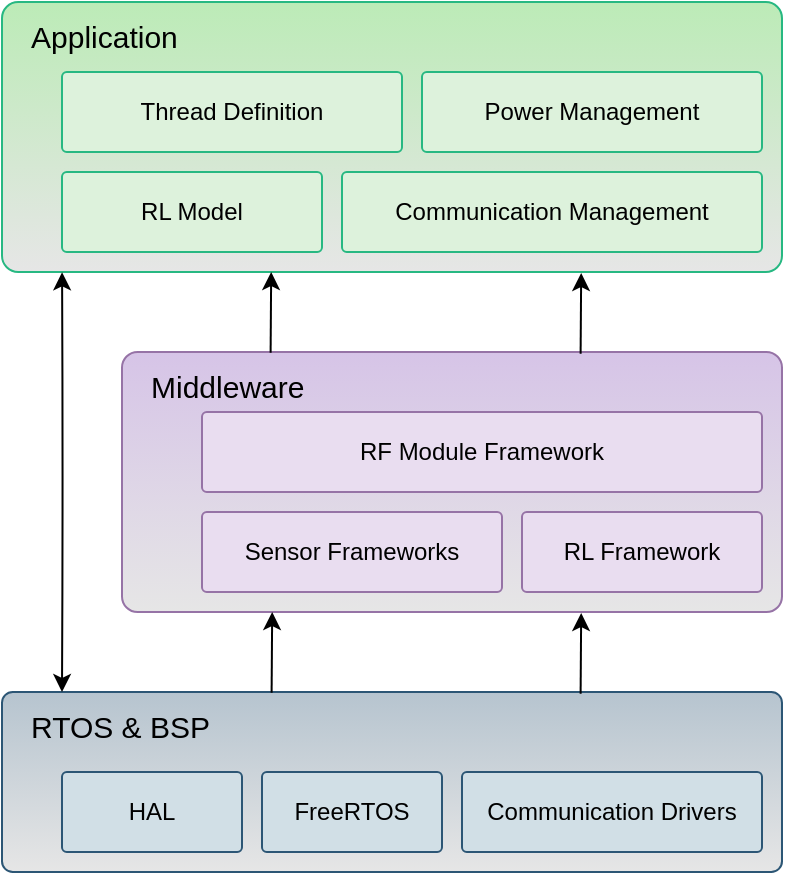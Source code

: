 <mxfile version="13.9.9" type="device"><diagram id="JygkwaSmxy1S2qTqlgNe" name="SW"><mxGraphModel dx="1086" dy="846" grid="1" gridSize="10" guides="1" tooltips="1" connect="1" arrows="1" fold="1" page="1" pageScale="1" pageWidth="4681" pageHeight="3300" math="0" shadow="0"><root><mxCell id="G-m_F_i8rc0qo_1IKgbm-0"/><mxCell id="G-m_F_i8rc0qo_1IKgbm-1" parent="G-m_F_i8rc0qo_1IKgbm-0"/><mxCell id="u2ZwE0kxELsVTHdAZA2R-0" value="&amp;nbsp; &amp;nbsp;Application" style="rounded=1;whiteSpace=wrap;html=1;align=left;verticalAlign=top;arcSize=6;fontSize=15;spacingTop=2;fillColor=#BCEBB7;strokeColor=#27B882;gradientColor=#E6E6E6;gradientDirection=south;" parent="G-m_F_i8rc0qo_1IKgbm-1" vertex="1"><mxGeometry x="510" y="485" width="390" height="135" as="geometry"/></mxCell><mxCell id="u2ZwE0kxELsVTHdAZA2R-2" value="&amp;nbsp; &amp;nbsp;Middleware" style="rounded=1;whiteSpace=wrap;html=1;align=left;verticalAlign=top;arcSize=6;fontSize=15;spacingTop=2;strokeColor=#9673a6;fillColor=#D6C4E7;gradientDirection=south;gradientColor=#E6E6E6;" parent="G-m_F_i8rc0qo_1IKgbm-1" vertex="1"><mxGeometry x="570" y="660" width="330" height="130" as="geometry"/></mxCell><mxCell id="u2ZwE0kxELsVTHdAZA2R-4" value="&amp;nbsp; &amp;nbsp;RTOS &amp;amp; BSP" style="rounded=1;whiteSpace=wrap;html=1;align=left;verticalAlign=top;arcSize=6;fontSize=15;strokeColor=#2C5675;spacingTop=2;fillColor=#B6C4CF;gradientColor=#E6E6E6;gradientDirection=south;" parent="G-m_F_i8rc0qo_1IKgbm-1" vertex="1"><mxGeometry x="510" y="830" width="390" height="90" as="geometry"/></mxCell><mxCell id="u2ZwE0kxELsVTHdAZA2R-6" value="Communication Drivers" style="rounded=1;whiteSpace=wrap;html=1;align=center;verticalAlign=middle;arcSize=6;strokeColor=#2C5675;fillColor=#D1DFE6;" parent="G-m_F_i8rc0qo_1IKgbm-1" vertex="1"><mxGeometry x="740" y="870" width="150" height="40" as="geometry"/></mxCell><mxCell id="u2ZwE0kxELsVTHdAZA2R-7" value="FreeRTOS" style="rounded=1;whiteSpace=wrap;html=1;align=center;verticalAlign=middle;arcSize=6;strokeColor=#2C5675;fillColor=#D1DFE6;" parent="G-m_F_i8rc0qo_1IKgbm-1" vertex="1"><mxGeometry x="640" y="870" width="90" height="40" as="geometry"/></mxCell><mxCell id="u2ZwE0kxELsVTHdAZA2R-8" value="&lt;font style=&quot;font-size: 12px&quot;&gt;Communication Management&lt;/font&gt;" style="rounded=1;whiteSpace=wrap;html=1;align=center;verticalAlign=middle;arcSize=6;strokeColor=#27B882;fillColor=#DDF2DC;" parent="G-m_F_i8rc0qo_1IKgbm-1" vertex="1"><mxGeometry x="680" y="570" width="210" height="40" as="geometry"/></mxCell><mxCell id="u2ZwE0kxELsVTHdAZA2R-10" value="RF Module Framework" style="rounded=1;whiteSpace=wrap;html=1;align=center;verticalAlign=middle;arcSize=6;strokeColor=#9673a6;fillColor=#E9DDF0;" parent="G-m_F_i8rc0qo_1IKgbm-1" vertex="1"><mxGeometry x="610" y="690" width="280" height="40" as="geometry"/></mxCell><mxCell id="u2ZwE0kxELsVTHdAZA2R-11" value="RL Framework" style="rounded=1;whiteSpace=wrap;html=1;align=center;verticalAlign=middle;arcSize=6;strokeColor=#9673a6;fillColor=#E9DDF0;" parent="G-m_F_i8rc0qo_1IKgbm-1" vertex="1"><mxGeometry x="770" y="740" width="120" height="40" as="geometry"/></mxCell><mxCell id="Msaw5pHSFNWXgzZwRA2h-0" value="Thread Definition" style="rounded=1;whiteSpace=wrap;html=1;align=center;verticalAlign=middle;arcSize=6;strokeColor=#27B882;fillColor=#DDF2DC;" parent="G-m_F_i8rc0qo_1IKgbm-1" vertex="1"><mxGeometry x="540" y="520" width="170" height="40" as="geometry"/></mxCell><mxCell id="Msaw5pHSFNWXgzZwRA2h-1" value="Power Management" style="rounded=1;whiteSpace=wrap;html=1;align=center;verticalAlign=middle;arcSize=6;strokeColor=#27B882;fillColor=#DDF2DC;" parent="G-m_F_i8rc0qo_1IKgbm-1" vertex="1"><mxGeometry x="720" y="520" width="170" height="40" as="geometry"/></mxCell><mxCell id="Msaw5pHSFNWXgzZwRA2h-2" value="RL Model" style="rounded=1;whiteSpace=wrap;html=1;align=center;verticalAlign=middle;arcSize=6;strokeColor=#27B882;fillColor=#DDF2DC;" parent="G-m_F_i8rc0qo_1IKgbm-1" vertex="1"><mxGeometry x="540" y="570" width="130" height="40" as="geometry"/></mxCell><mxCell id="THHg3oI6UJkPwehSTZDW-4" style="rounded=0;orthogonalLoop=1;jettySize=auto;html=1;startArrow=classic;startFill=1;fontSize=16;endArrow=none;endFill=0;entryX=0.249;entryY=0.004;entryDx=0;entryDy=0;entryPerimeter=0;" parent="G-m_F_i8rc0qo_1IKgbm-1" edge="1"><mxGeometry relative="1" as="geometry"><mxPoint x="644.31" y="660.38" as="targetPoint"/><mxPoint x="644.59" y="620" as="sourcePoint"/></mxGeometry></mxCell><mxCell id="THHg3oI6UJkPwehSTZDW-5" style="rounded=0;orthogonalLoop=1;jettySize=auto;html=1;entryX=0.077;entryY=1.001;entryDx=0;entryDy=0;entryPerimeter=0;startArrow=classic;startFill=1;edgeStyle=orthogonalEdgeStyle;curved=1;" parent="G-m_F_i8rc0qo_1IKgbm-1" target="u2ZwE0kxELsVTHdAZA2R-0" edge="1"><mxGeometry relative="1" as="geometry"><mxPoint x="540" y="830" as="sourcePoint"/><mxPoint x="539.9" y="677" as="targetPoint"/></mxGeometry></mxCell><mxCell id="THHg3oI6UJkPwehSTZDW-6" style="rounded=0;orthogonalLoop=1;jettySize=auto;html=1;startArrow=classic;startFill=1;fontSize=16;endArrow=none;endFill=0;entryX=0.249;entryY=0.004;entryDx=0;entryDy=0;entryPerimeter=0;" parent="G-m_F_i8rc0qo_1IKgbm-1" edge="1"><mxGeometry relative="1" as="geometry"><mxPoint x="799.31" y="830.88" as="targetPoint"/><mxPoint x="799.59" y="790.5" as="sourcePoint"/></mxGeometry></mxCell><mxCell id="THHg3oI6UJkPwehSTZDW-7" style="rounded=0;orthogonalLoop=1;jettySize=auto;html=1;startArrow=classic;startFill=1;fontSize=16;endArrow=none;endFill=0;entryX=0.249;entryY=0.004;entryDx=0;entryDy=0;entryPerimeter=0;" parent="G-m_F_i8rc0qo_1IKgbm-1" edge="1"><mxGeometry relative="1" as="geometry"><mxPoint x="644.81" y="830.38" as="targetPoint"/><mxPoint x="645.09" y="790" as="sourcePoint"/></mxGeometry></mxCell><mxCell id="THHg3oI6UJkPwehSTZDW-8" style="rounded=0;orthogonalLoop=1;jettySize=auto;html=1;startArrow=classic;startFill=1;fontSize=16;endArrow=none;endFill=0;entryX=0.249;entryY=0.004;entryDx=0;entryDy=0;entryPerimeter=0;" parent="G-m_F_i8rc0qo_1IKgbm-1" edge="1"><mxGeometry relative="1" as="geometry"><mxPoint x="799.31" y="660.88" as="targetPoint"/><mxPoint x="799.59" y="620.5" as="sourcePoint"/></mxGeometry></mxCell><mxCell id="HwSSb6w2LnHeKkC1PG_l-0" value="HAL" style="rounded=1;whiteSpace=wrap;html=1;align=center;verticalAlign=middle;arcSize=6;strokeColor=#2C5675;fillColor=#D1DFE6;" parent="G-m_F_i8rc0qo_1IKgbm-1" vertex="1"><mxGeometry x="540" y="870" width="90" height="40" as="geometry"/></mxCell><mxCell id="TFy7yXJM73j_EhvsPFcR-0" value="Sensor Frameworks" style="rounded=1;whiteSpace=wrap;html=1;align=center;verticalAlign=middle;arcSize=6;strokeColor=#9673a6;fillColor=#E9DDF0;" parent="G-m_F_i8rc0qo_1IKgbm-1" vertex="1"><mxGeometry x="610" y="740" width="150" height="40" as="geometry"/></mxCell></root></mxGraphModel></diagram></mxfile>